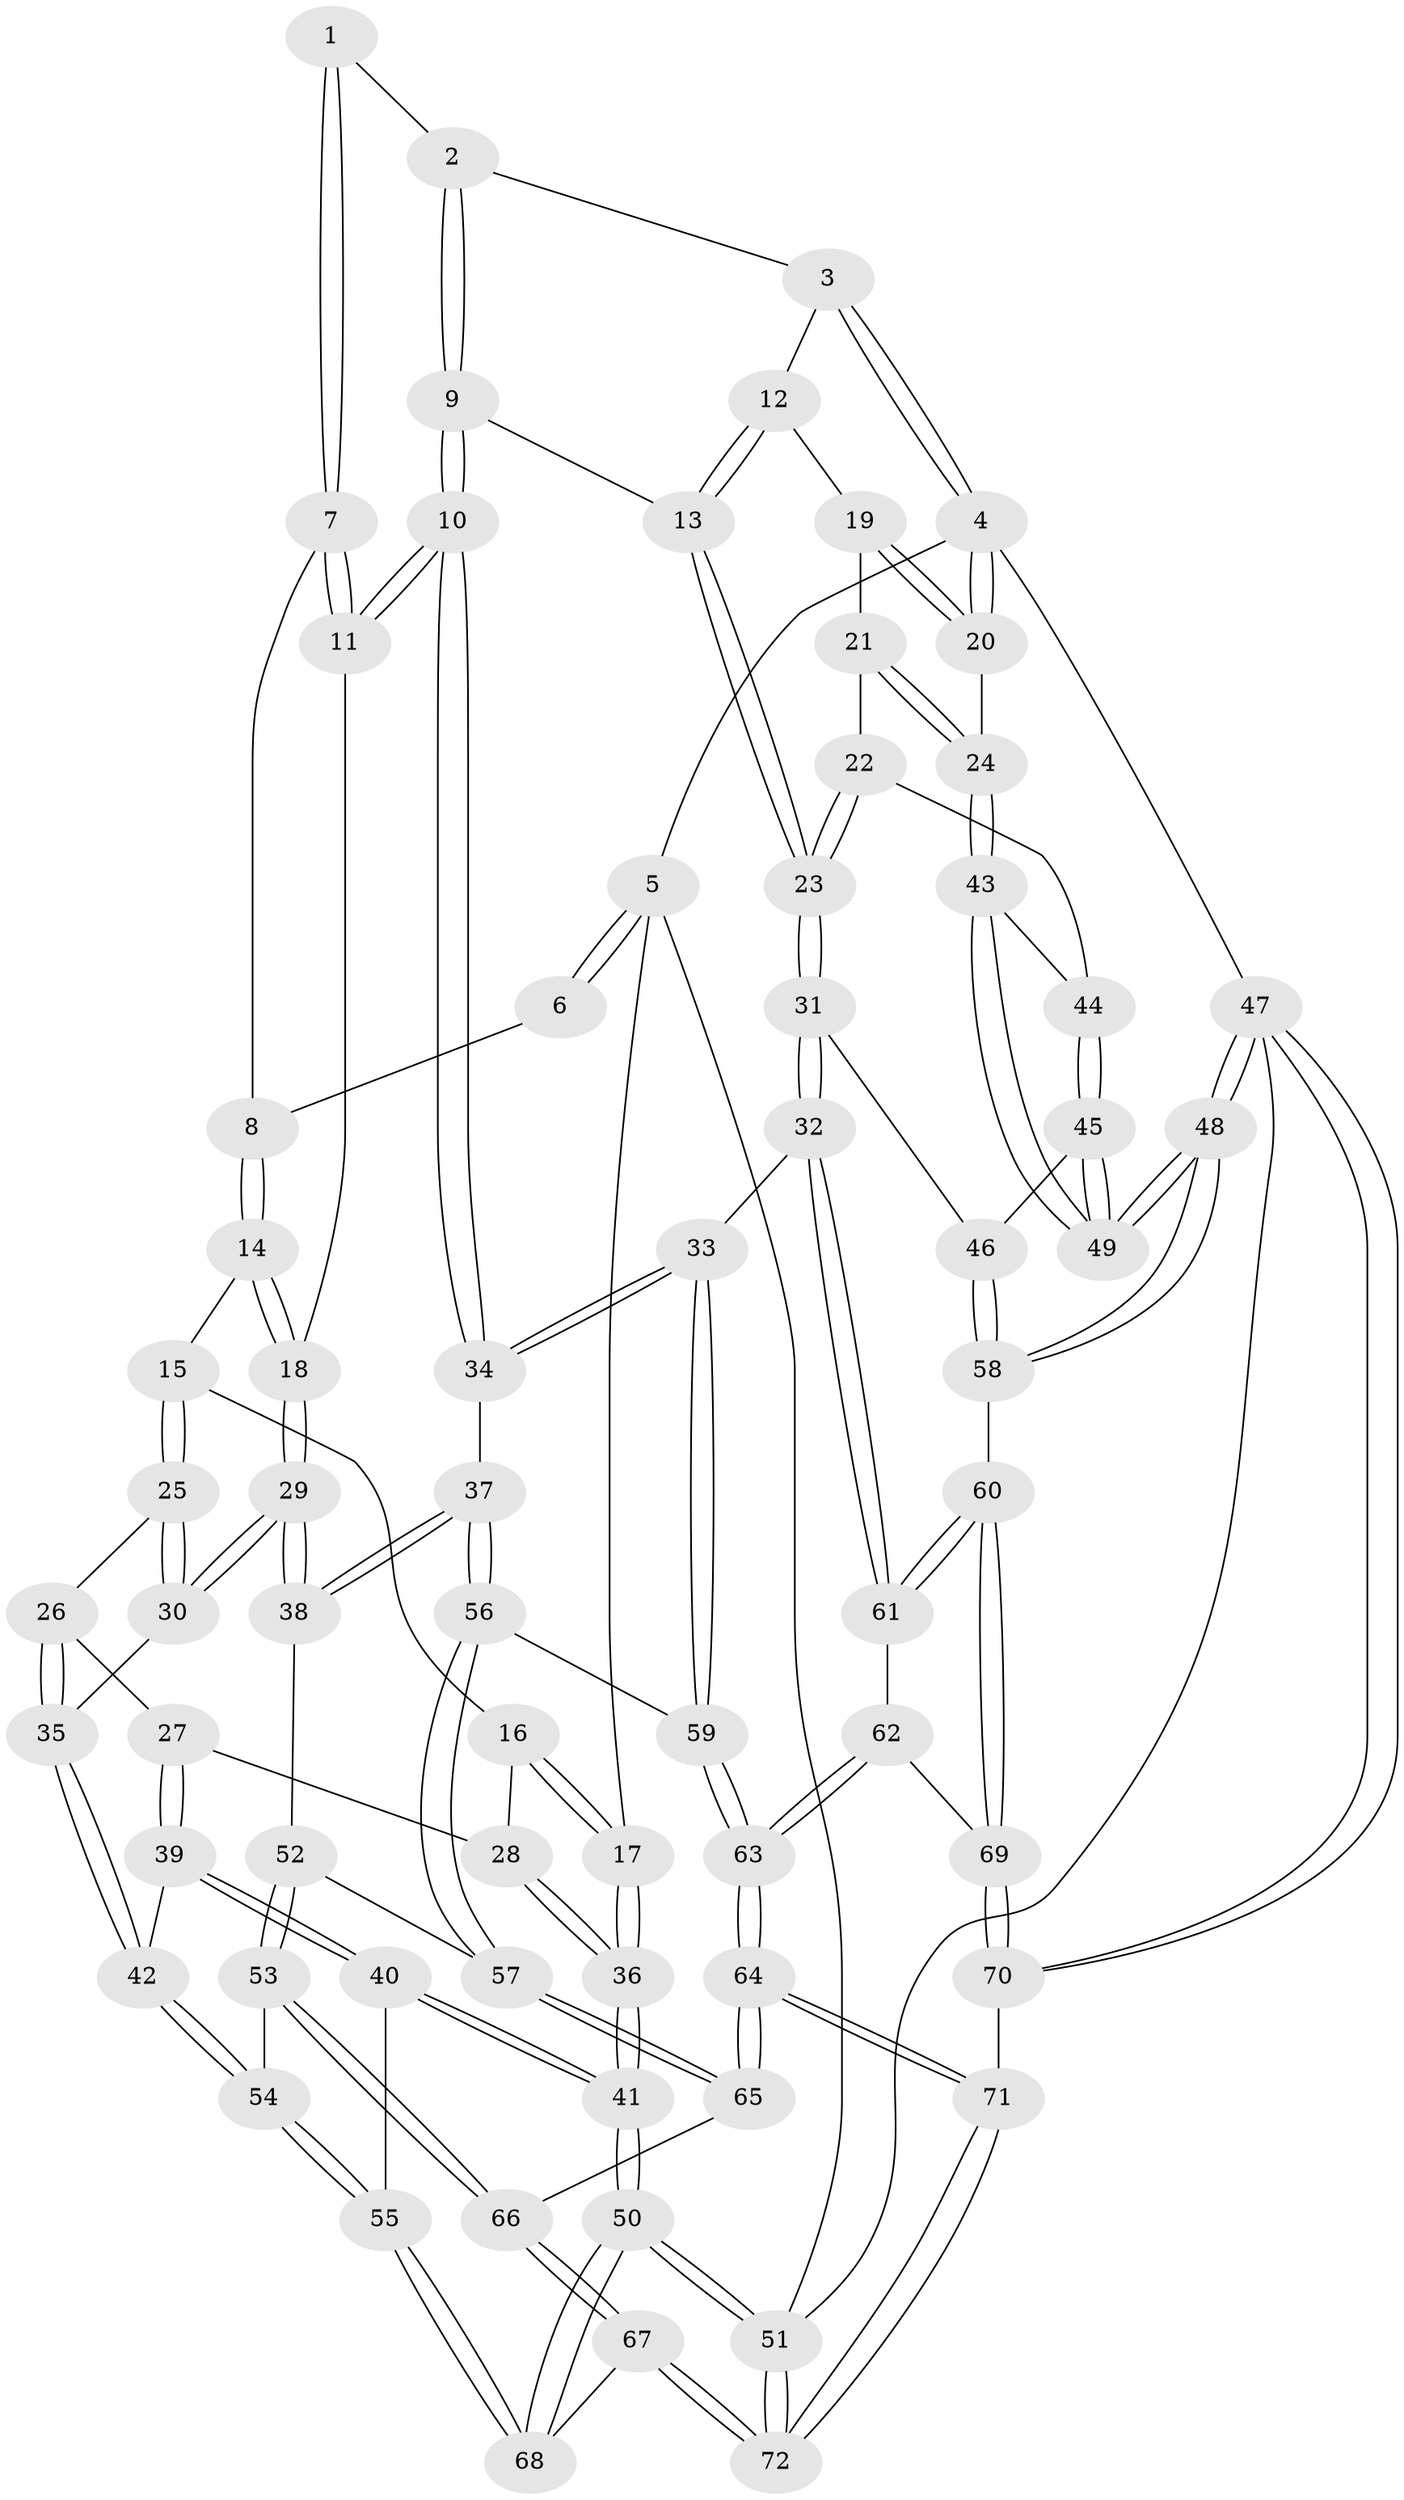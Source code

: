 // coarse degree distribution, {3: 0.14634146341463414, 4: 0.43902439024390244, 5: 0.36585365853658536, 7: 0.024390243902439025, 6: 0.024390243902439025}
// Generated by graph-tools (version 1.1) at 2025/42/03/06/25 10:42:29]
// undirected, 72 vertices, 177 edges
graph export_dot {
graph [start="1"]
  node [color=gray90,style=filled];
  1 [pos="+0.48790479411734083+0"];
  2 [pos="+0.5178546096543601+0"];
  3 [pos="+0.7241656807497261+0"];
  4 [pos="+1+0"];
  5 [pos="+0+0"];
  6 [pos="+0.222418658809115+0"];
  7 [pos="+0.40243807690497774+0.10357608614579972"];
  8 [pos="+0.26597789482499823+0.1163339373582436"];
  9 [pos="+0.587989194334166+0.21055410568764268"];
  10 [pos="+0.5340272547661624+0.23698607502976543"];
  11 [pos="+0.5319826042798771+0.23624969121004033"];
  12 [pos="+0.7703541470579965+0.09079323092829317"];
  13 [pos="+0.7201929553439945+0.19665478453262744"];
  14 [pos="+0.21052100761992093+0.17479404177585034"];
  15 [pos="+0.2087945683730061+0.1753822962250766"];
  16 [pos="+0.06175346131578627+0.09387938531611804"];
  17 [pos="+0+0"];
  18 [pos="+0.34931323217294497+0.285661070990808"];
  19 [pos="+0.9362003957147151+0.08817447550226015"];
  20 [pos="+1+0"];
  21 [pos="+0.9431407180081481+0.2162439901901199"];
  22 [pos="+0.8342880827567254+0.2923083289826966"];
  23 [pos="+0.7966616979876185+0.29311151102945265"];
  24 [pos="+1+0.23918625552025666"];
  25 [pos="+0.20378997084815872+0.1869362469823331"];
  26 [pos="+0.11329817415239923+0.30550931699758427"];
  27 [pos="+0.06615239301026372+0.322748405021252"];
  28 [pos="+0.02064160999100145+0.310261083644912"];
  29 [pos="+0.2911020242123728+0.44915290002183633"];
  30 [pos="+0.2703835126465259+0.44799842737182416"];
  31 [pos="+0.7651954872581781+0.5123191614888971"];
  32 [pos="+0.7142767467928283+0.5481071383472144"];
  33 [pos="+0.6557397881913172+0.5469390741702392"];
  34 [pos="+0.5178024068108839+0.48903222787152345"];
  35 [pos="+0.25716183062570325+0.45052132091869784"];
  36 [pos="+0+0.32440016191725524"];
  37 [pos="+0.5133276749067897+0.4909374359840382"];
  38 [pos="+0.37228998400208574+0.4989713302694648"];
  39 [pos="+0.08052607473288555+0.44731883808799255"];
  40 [pos="+0+0.6292830580510264"];
  41 [pos="+0+0.6298752197557576"];
  42 [pos="+0.20046848312642523+0.4869546049744353"];
  43 [pos="+1+0.3168464284710493"];
  44 [pos="+0.9572309641243946+0.34465150148247276"];
  45 [pos="+0.9311997960581205+0.5248156981310031"];
  46 [pos="+0.8936871637177393+0.5369387592958803"];
  47 [pos="+1+1"];
  48 [pos="+1+0.9147298756269354"];
  49 [pos="+1+0.5280550781939096"];
  50 [pos="+0+1"];
  51 [pos="+0+1"];
  52 [pos="+0.35654183780078297+0.5448439775417624"];
  53 [pos="+0.25983351143622085+0.7147703993473622"];
  54 [pos="+0.12535395843448702+0.6690860174373974"];
  55 [pos="+0.07596195080204599+0.683134880571011"];
  56 [pos="+0.4589658648099925+0.7031868183195141"];
  57 [pos="+0.42509422363565463+0.7362411375979856"];
  58 [pos="+0.9548833672933097+0.7790899633384514"];
  59 [pos="+0.580462159126997+0.7169247596318261"];
  60 [pos="+0.9277438652619386+0.7818550333390684"];
  61 [pos="+0.7349733961848688+0.6218666620954685"];
  62 [pos="+0.717546020991583+0.7897680570927524"];
  63 [pos="+0.6066148249191866+0.8324431027506153"];
  64 [pos="+0.537944625047061+0.9298009065130924"];
  65 [pos="+0.37416082827409497+0.8129896692572832"];
  66 [pos="+0.33878145061130227+0.8118833484389401"];
  67 [pos="+0.20665730776977387+0.9681632158026386"];
  68 [pos="+0.11066643352658759+0.8798627702207659"];
  69 [pos="+0.8072846239841966+0.8426400087171788"];
  70 [pos="+0.7508138501911473+1"];
  71 [pos="+0.5946835549593887+1"];
  72 [pos="+0.18668407059722678+1"];
  1 -- 2;
  1 -- 7;
  1 -- 7;
  2 -- 3;
  2 -- 9;
  2 -- 9;
  3 -- 4;
  3 -- 4;
  3 -- 12;
  4 -- 5;
  4 -- 20;
  4 -- 20;
  4 -- 47;
  5 -- 6;
  5 -- 6;
  5 -- 17;
  5 -- 51;
  6 -- 8;
  7 -- 8;
  7 -- 11;
  7 -- 11;
  8 -- 14;
  8 -- 14;
  9 -- 10;
  9 -- 10;
  9 -- 13;
  10 -- 11;
  10 -- 11;
  10 -- 34;
  10 -- 34;
  11 -- 18;
  12 -- 13;
  12 -- 13;
  12 -- 19;
  13 -- 23;
  13 -- 23;
  14 -- 15;
  14 -- 18;
  14 -- 18;
  15 -- 16;
  15 -- 25;
  15 -- 25;
  16 -- 17;
  16 -- 17;
  16 -- 28;
  17 -- 36;
  17 -- 36;
  18 -- 29;
  18 -- 29;
  19 -- 20;
  19 -- 20;
  19 -- 21;
  20 -- 24;
  21 -- 22;
  21 -- 24;
  21 -- 24;
  22 -- 23;
  22 -- 23;
  22 -- 44;
  23 -- 31;
  23 -- 31;
  24 -- 43;
  24 -- 43;
  25 -- 26;
  25 -- 30;
  25 -- 30;
  26 -- 27;
  26 -- 35;
  26 -- 35;
  27 -- 28;
  27 -- 39;
  27 -- 39;
  28 -- 36;
  28 -- 36;
  29 -- 30;
  29 -- 30;
  29 -- 38;
  29 -- 38;
  30 -- 35;
  31 -- 32;
  31 -- 32;
  31 -- 46;
  32 -- 33;
  32 -- 61;
  32 -- 61;
  33 -- 34;
  33 -- 34;
  33 -- 59;
  33 -- 59;
  34 -- 37;
  35 -- 42;
  35 -- 42;
  36 -- 41;
  36 -- 41;
  37 -- 38;
  37 -- 38;
  37 -- 56;
  37 -- 56;
  38 -- 52;
  39 -- 40;
  39 -- 40;
  39 -- 42;
  40 -- 41;
  40 -- 41;
  40 -- 55;
  41 -- 50;
  41 -- 50;
  42 -- 54;
  42 -- 54;
  43 -- 44;
  43 -- 49;
  43 -- 49;
  44 -- 45;
  44 -- 45;
  45 -- 46;
  45 -- 49;
  45 -- 49;
  46 -- 58;
  46 -- 58;
  47 -- 48;
  47 -- 48;
  47 -- 70;
  47 -- 70;
  47 -- 51;
  48 -- 49;
  48 -- 49;
  48 -- 58;
  48 -- 58;
  50 -- 51;
  50 -- 51;
  50 -- 68;
  50 -- 68;
  51 -- 72;
  51 -- 72;
  52 -- 53;
  52 -- 53;
  52 -- 57;
  53 -- 54;
  53 -- 66;
  53 -- 66;
  54 -- 55;
  54 -- 55;
  55 -- 68;
  55 -- 68;
  56 -- 57;
  56 -- 57;
  56 -- 59;
  57 -- 65;
  57 -- 65;
  58 -- 60;
  59 -- 63;
  59 -- 63;
  60 -- 61;
  60 -- 61;
  60 -- 69;
  60 -- 69;
  61 -- 62;
  62 -- 63;
  62 -- 63;
  62 -- 69;
  63 -- 64;
  63 -- 64;
  64 -- 65;
  64 -- 65;
  64 -- 71;
  64 -- 71;
  65 -- 66;
  66 -- 67;
  66 -- 67;
  67 -- 68;
  67 -- 72;
  67 -- 72;
  69 -- 70;
  69 -- 70;
  70 -- 71;
  71 -- 72;
  71 -- 72;
}
